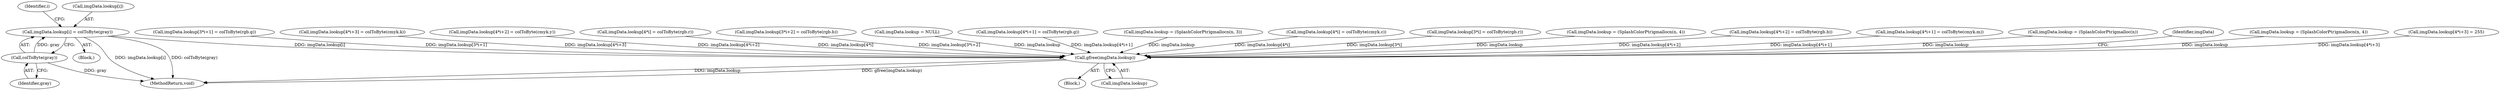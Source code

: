 digraph "0_poppler_7b2d314a61fd0e12f47c62996cb49ec0d1ba747a_11@array" {
"1000419" [label="(Call,imgData.lookup[i] = colToByte(gray))"];
"1000425" [label="(Call,colToByte(gray))"];
"1000692" [label="(Call,gfree(imgData.lookup))"];
"1000624" [label="(Call,imgData.lookup[4*i+1] = colToByte(cmyk.m))"];
"1000391" [label="(Call,imgData.lookup = (SplashColorPtr)gmalloc(n))"];
"1000697" [label="(Identifier,imgData)"];
"1000583" [label="(Call,imgData.lookup = (SplashColorPtr)gmallocn(n, 4))"];
"1000570" [label="(Call,imgData.lookup[4*i+3] = 255)"];
"1000408" [label="(Block,)"];
"1000692" [label="(Call,gfree(imgData.lookup))"];
"1000176" [label="(Block,)"];
"1000471" [label="(Call,imgData.lookup[3*i+1] = colToByte(rgb.g))"];
"1000652" [label="(Call,imgData.lookup[4*i+3] = colToByte(cmyk.k))"];
"1000638" [label="(Call,imgData.lookup[4*i+2] = colToByte(cmyk.y))"];
"1000530" [label="(Call,imgData.lookup[4*i] = colToByte(rgb.r))"];
"1000485" [label="(Call,imgData.lookup[3*i+2] = colToByte(rgb.b))"];
"1000425" [label="(Call,colToByte(gray))"];
"1000407" [label="(Identifier,i)"];
"1000371" [label="(Call,imgData.lookup = NULL)"];
"1000542" [label="(Call,imgData.lookup[4*i+1] = colToByte(rgb.g))"];
"1000420" [label="(Call,imgData.lookup[i])"];
"1000430" [label="(Call,imgData.lookup = (SplashColorPtr)gmallocn(n, 3))"];
"1000419" [label="(Call,imgData.lookup[i] = colToByte(gray))"];
"1000612" [label="(Call,imgData.lookup[4*i] = colToByte(cmyk.c))"];
"1000459" [label="(Call,imgData.lookup[3*i] = colToByte(rgb.r))"];
"1000700" [label="(MethodReturn,void)"];
"1000693" [label="(Call,imgData.lookup)"];
"1000501" [label="(Call,imgData.lookup = (SplashColorPtr)gmallocn(n, 4))"];
"1000426" [label="(Identifier,gray)"];
"1000556" [label="(Call,imgData.lookup[4*i+2] = colToByte(rgb.b))"];
"1000419" -> "1000408"  [label="AST: "];
"1000419" -> "1000425"  [label="CFG: "];
"1000420" -> "1000419"  [label="AST: "];
"1000425" -> "1000419"  [label="AST: "];
"1000407" -> "1000419"  [label="CFG: "];
"1000419" -> "1000700"  [label="DDG: imgData.lookup[i]"];
"1000419" -> "1000700"  [label="DDG: colToByte(gray)"];
"1000425" -> "1000419"  [label="DDG: gray"];
"1000419" -> "1000692"  [label="DDG: imgData.lookup[i]"];
"1000425" -> "1000426"  [label="CFG: "];
"1000426" -> "1000425"  [label="AST: "];
"1000425" -> "1000700"  [label="DDG: gray"];
"1000692" -> "1000176"  [label="AST: "];
"1000692" -> "1000693"  [label="CFG: "];
"1000693" -> "1000692"  [label="AST: "];
"1000697" -> "1000692"  [label="CFG: "];
"1000692" -> "1000700"  [label="DDG: imgData.lookup"];
"1000692" -> "1000700"  [label="DDG: gfree(imgData.lookup)"];
"1000485" -> "1000692"  [label="DDG: imgData.lookup[3*i+2]"];
"1000459" -> "1000692"  [label="DDG: imgData.lookup[3*i]"];
"1000471" -> "1000692"  [label="DDG: imgData.lookup[3*i+1]"];
"1000612" -> "1000692"  [label="DDG: imgData.lookup[4*i]"];
"1000530" -> "1000692"  [label="DDG: imgData.lookup[4*i]"];
"1000583" -> "1000692"  [label="DDG: imgData.lookup"];
"1000624" -> "1000692"  [label="DDG: imgData.lookup[4*i+1]"];
"1000371" -> "1000692"  [label="DDG: imgData.lookup"];
"1000570" -> "1000692"  [label="DDG: imgData.lookup[4*i+3]"];
"1000638" -> "1000692"  [label="DDG: imgData.lookup[4*i+2]"];
"1000391" -> "1000692"  [label="DDG: imgData.lookup"];
"1000556" -> "1000692"  [label="DDG: imgData.lookup[4*i+2]"];
"1000501" -> "1000692"  [label="DDG: imgData.lookup"];
"1000652" -> "1000692"  [label="DDG: imgData.lookup[4*i+3]"];
"1000542" -> "1000692"  [label="DDG: imgData.lookup[4*i+1]"];
"1000430" -> "1000692"  [label="DDG: imgData.lookup"];
}
